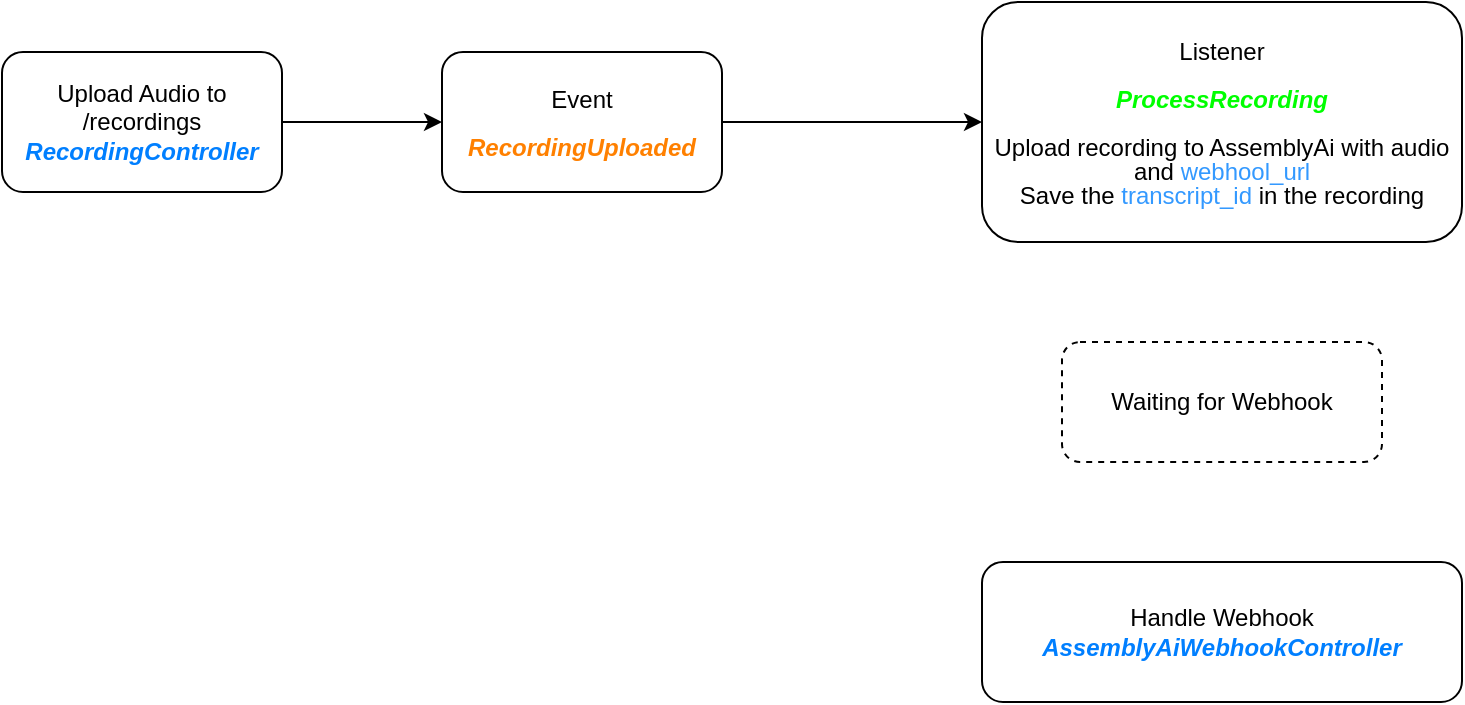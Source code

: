 <mxfile version="21.7.2" type="github">
  <diagram name="Page-1" id="GtU60h7P3xS5F-P468LY">
    <mxGraphModel dx="880" dy="459" grid="1" gridSize="10" guides="1" tooltips="1" connect="1" arrows="1" fold="1" page="1" pageScale="1" pageWidth="850" pageHeight="1100" math="0" shadow="0">
      <root>
        <mxCell id="0" />
        <mxCell id="1" parent="0" />
        <mxCell id="zfRlQrGx6OEHwk2WJLU5-3" value="" style="edgeStyle=orthogonalEdgeStyle;rounded=0;orthogonalLoop=1;jettySize=auto;html=1;" parent="1" source="zfRlQrGx6OEHwk2WJLU5-1" target="zfRlQrGx6OEHwk2WJLU5-2" edge="1">
          <mxGeometry relative="1" as="geometry" />
        </mxCell>
        <mxCell id="zfRlQrGx6OEHwk2WJLU5-1" value="Upload Audio to /recordings&lt;br&gt;&lt;i&gt;&lt;b&gt;&lt;font color=&quot;#007fff&quot;&gt;RecordingController&lt;/font&gt;&lt;/b&gt;&lt;/i&gt;" style="rounded=1;whiteSpace=wrap;html=1;" parent="1" vertex="1">
          <mxGeometry x="70" y="145" width="140" height="70" as="geometry" />
        </mxCell>
        <mxCell id="ItOBTFIYhPyKRcPzj6CO-2" value="" style="edgeStyle=orthogonalEdgeStyle;rounded=0;orthogonalLoop=1;jettySize=auto;html=1;" edge="1" parent="1" source="zfRlQrGx6OEHwk2WJLU5-2" target="ItOBTFIYhPyKRcPzj6CO-1">
          <mxGeometry relative="1" as="geometry" />
        </mxCell>
        <mxCell id="zfRlQrGx6OEHwk2WJLU5-2" value="&lt;p style=&quot;line-height: 100%;&quot;&gt;Event&lt;br&gt;&lt;/p&gt;&lt;p style=&quot;line-height: 100%;&quot;&gt;&lt;i&gt;&lt;b style=&quot;&quot;&gt;&lt;font color=&quot;#ff8000&quot;&gt;RecordingUploaded&lt;/font&gt;&lt;/b&gt;&lt;/i&gt;&lt;/p&gt;&lt;p&gt;&lt;/p&gt;" style="rounded=1;whiteSpace=wrap;html=1;" parent="1" vertex="1">
          <mxGeometry x="290" y="145" width="140" height="70" as="geometry" />
        </mxCell>
        <mxCell id="zfRlQrGx6OEHwk2WJLU5-4" value="Handle Webhook&lt;br&gt;&lt;b&gt;&lt;i&gt;&lt;font color=&quot;#007fff&quot;&gt;AssemblyAiWebhookController&lt;/font&gt;&lt;/i&gt;&lt;/b&gt;" style="rounded=1;whiteSpace=wrap;html=1;" parent="1" vertex="1">
          <mxGeometry x="560" y="400" width="240" height="70" as="geometry" />
        </mxCell>
        <mxCell id="ItOBTFIYhPyKRcPzj6CO-1" value="&lt;p style=&quot;line-height: 100%;&quot;&gt;Listener&lt;br&gt;&lt;/p&gt;&lt;p style=&quot;line-height: 100%;&quot;&gt;&lt;b style=&quot;&quot;&gt;&lt;i style=&quot;&quot;&gt;&lt;font color=&quot;#00ff00&quot;&gt;ProcessRecording&lt;br&gt;&lt;/font&gt;&lt;/i&gt;&lt;/b&gt;&lt;/p&gt;&lt;p style=&quot;line-height: 100%;&quot;&gt;&lt;span style=&quot;background-color: initial;&quot;&gt;Upload recording to AssemblyAi with audio and &lt;font color=&quot;#3399ff&quot;&gt;webhool_url&lt;/font&gt;&lt;/span&gt;&lt;br&gt;&lt;span style=&quot;background-color: initial;&quot;&gt;Save the &lt;font color=&quot;#3399ff&quot;&gt;transcript_id&lt;/font&gt; in the recording&lt;/span&gt;&lt;br&gt;&lt;/p&gt;&lt;p&gt;&lt;/p&gt;" style="rounded=1;whiteSpace=wrap;html=1;" vertex="1" parent="1">
          <mxGeometry x="560" y="120" width="240" height="120" as="geometry" />
        </mxCell>
        <mxCell id="ItOBTFIYhPyKRcPzj6CO-4" value="Waiting for Webhook" style="rounded=1;whiteSpace=wrap;html=1;dashed=1;" vertex="1" parent="1">
          <mxGeometry x="600" y="290" width="160" height="60" as="geometry" />
        </mxCell>
      </root>
    </mxGraphModel>
  </diagram>
</mxfile>
